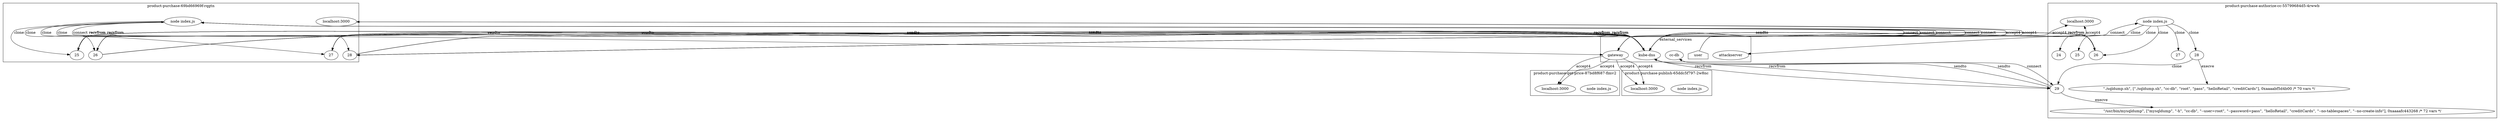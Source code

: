 digraph G {
	subgraph "cluster_ product-purchase-69bd66969f-rqgtn " {
		label=" product-purchase-69bd66969f-rqgtn "
		98239 [label="node index.js"]
		"product-purchase_localhost_3000" [label="localhost:3000"]
		"product-purchase_localhost_3000" [label="localhost:3000"]
		98239 -> 3675 [label=clone]
		98239 -> 3686 [label=clone]
		98239 -> 3680 [label=clone]
		98239 -> 3697 [label=clone]
		3675 [label=25]
		3686 [label=26]
		3680 [label=27]
		3697 [label=28]
	}
	subgraph "cluster_ product-purchase-get-price-87bd8f687-flmv2 " {
		label=" product-purchase-get-price-87bd8f687-flmv2 "
		99124 [label="node index.js"]
		"product-purchase-get-price_localhost_3000" [label="localhost:3000"]
		"product-purchase-get-price_localhost_3000" [label="localhost:3000"]
	}
	subgraph "cluster_ product-purchase-publish-65ddc5f797-2w8nc " {
		label=" product-purchase-publish-65ddc5f797-2w8nc "
		769 [label="node index.js"]
		"product-purchase-publish_localhost_3000" [label="localhost:3000"]
		"product-purchase-publish_localhost_3000" [label="localhost:3000"]
	}
	subgraph "cluster_ product-purchase-authorize-cc-55799684d5-4rwwb " {
		label=" product-purchase-authorize-cc-55799684d5-4rwwb "
		2501 [label="node index.js"]
		"product-purchase-authorize-cc_localhost_3000" [label="localhost:3000"]
		"product-purchase-authorize-cc_localhost_3000" [label="localhost:3000"]
		2501 -> 3927 [label=clone]
		2501 -> 3921 [label=clone]
		2501 -> 3919 [label=clone]
		2501 -> 3931 [label=clone]
		2501 -> 4000 [label=clone]
		3927 [label=24]
		3921 [label=25]
		3919 [label=26]
		3931 [label=27]
		4000 [label=28]
		" product-purchase-authorize-cc-55799684d5-4rwwb _./sqldump.sh cc-db root pass helloRetail creditCards" [label="\"./sqldump.sh\", [\"./sqldump.sh\", \"cc-db\", \"root\", \"pass\", \"helloRetail\", \"creditCards\"], 0xaaaabf5d4b00 /* 70 vars */"]
		4000 -> " product-purchase-authorize-cc-55799684d5-4rwwb _./sqldump.sh cc-db root pass helloRetail creditCards" [label=execve]
		4000 -> 4007 [label=clone]
		4007 [label=29]
		" product-purchase-authorize-cc-55799684d5-4rwwb _mysqldump -h cc-db --user=root --password=pass helloRetail creditCards --no-tablespaces --no-create-info" [label="\"/usr/bin/mysqldump\", [\"mysqldump\", \"-h\", \"cc-db\", \"--user=root\", \"--password=pass\", \"helloRetail\", \"creditCards\", \"--no-tablespaces\", \"--no-create-info\"], 0xaaaafc443268 /* 72 vars */"]
		4007 -> " product-purchase-authorize-cc-55799684d5-4rwwb _mysqldump -h cc-db --user=root --password=pass helloRetail creditCards --no-tablespaces --no-create-info" [label=execve]
	}
	subgraph cluster_services {
		label=external_services
		user [shape=house]
		user -> "product-purchase_localhost_3000" [label=accept4]
		user -> "product-purchase_localhost_3000" [label=accept4]
		"10.107.89.58_8080" [label=gateway]
		98239 -> "10.107.89.58_8080" [label=connect dir=both]
		"10.107.89.58_8080" [label=gateway]
		98239 -> "10.107.89.58_8080" [label=connect dir=both]
		"10.107.89.58_8080" [label=gateway]
		98239 -> "10.107.89.58_8080" [label=connect dir=both]
		"10.107.89.58_8080" [label=gateway]
		98239 -> "10.107.89.58_8080" [label=connect dir=both]
		"10.107.89.58_8080" [label=gateway]
		98239 -> "10.107.89.58_8080" [label=connect dir=both]
		"10.107.89.58_8080" [label=gateway]
		98239 -> "10.107.89.58_8080" [label=connect dir=both]
		"10.96.0.10_53" [label="kube-dns"]
		3675 -> "10.96.0.10_53" [label=sendto]
		"10.96.0.10_53" [label="kube-dns"]
		3675 -> "10.96.0.10_53" [label=sendto]
		"10.96.0.10_53" [label="kube-dns"]
		"10.96.0.10_53" -> 3675 [label=recvfrom]
		"10.96.0.10_53" [label="kube-dns"]
		"10.96.0.10_53" -> 3675 [label=recvfrom]
		"10.96.0.10_53" [label="kube-dns"]
		3675 -> "10.96.0.10_53" [label=sendto]
		"10.96.0.10_53" [label="kube-dns"]
		3675 -> "10.96.0.10_53" [label=sendto]
		"10.96.0.10_53" [label="kube-dns"]
		"10.96.0.10_53" -> 3675 [label=recvfrom]
		"10.96.0.10_53" [label="kube-dns"]
		"10.96.0.10_53" -> 3675 [label=recvfrom]
		"10.96.0.10_53" [label="kube-dns"]
		3675 -> "10.96.0.10_53" [label=sendto]
		"10.96.0.10_53" [label="kube-dns"]
		3675 -> "10.96.0.10_53" [label=sendto]
		"10.96.0.10_53" [label="kube-dns"]
		"10.96.0.10_53" -> 3675 [label=recvfrom]
		"10.96.0.10_53" [label="kube-dns"]
		"10.96.0.10_53" -> 3675 [label=recvfrom]
		"10.96.0.10_53" [label="kube-dns"]
		3675 -> "10.96.0.10_53" [label=sendto]
		"10.96.0.10_53" [label="kube-dns"]
		3675 -> "10.96.0.10_53" [label=sendto]
		"10.96.0.10_53" [label="kube-dns"]
		"10.96.0.10_53" -> 3675 [label=recvfrom]
		"10.96.0.10_53" [label="kube-dns"]
		"10.96.0.10_53" -> 3675 [label=recvfrom]
		"10.96.0.10_53" [label="kube-dns"]
		3675 -> "10.96.0.10_53" [label=sendto]
		"10.96.0.10_53" [label="kube-dns"]
		3675 -> "10.96.0.10_53" [label=sendto]
		"10.96.0.10_53" [label="kube-dns"]
		"10.96.0.10_53" -> 3675 [label=recvfrom]
		"10.96.0.10_53" [label="kube-dns"]
		"10.96.0.10_53" -> 3675 [label=recvfrom]
		"10.96.0.10_53" [label="kube-dns"]
		3675 -> "10.96.0.10_53" [label=sendto]
		"10.96.0.10_53" [label="kube-dns"]
		3675 -> "10.96.0.10_53" [label=sendto]
		"10.96.0.10_53" [label="kube-dns"]
		"10.96.0.10_53" -> 3675 [label=recvfrom]
		"10.96.0.10_53" [label="kube-dns"]
		"10.96.0.10_53" -> 3675 [label=recvfrom]
		"10.96.0.10_53" [label="kube-dns"]
		3675 -> "10.96.0.10_53" [label=sendto]
		"10.96.0.10_53" [label="kube-dns"]
		3675 -> "10.96.0.10_53" [label=sendto]
		"10.96.0.10_53" [label="kube-dns"]
		"10.96.0.10_53" -> 3675 [label=recvfrom]
		"10.96.0.10_53" [label="kube-dns"]
		"10.96.0.10_53" -> 3675 [label=recvfrom]
		"10.96.0.10_53" [label="kube-dns"]
		3675 -> "10.96.0.10_53" [label=sendto]
		"10.96.0.10_53" [label="kube-dns"]
		3675 -> "10.96.0.10_53" [label=sendto]
		"10.96.0.10_53" [label="kube-dns"]
		"10.96.0.10_53" -> 3675 [label=recvfrom]
		"10.96.0.10_53" [label="kube-dns"]
		"10.96.0.10_53" -> 3675 [label=recvfrom]
		"10.96.0.10_53" [label="kube-dns"]
		3686 -> "10.96.0.10_53" [label=sendto]
		"10.96.0.10_53" [label="kube-dns"]
		3686 -> "10.96.0.10_53" [label=sendto]
		"10.96.0.10_53" [label="kube-dns"]
		"10.96.0.10_53" -> 3686 [label=recvfrom]
		"10.96.0.10_53" [label="kube-dns"]
		"10.96.0.10_53" -> 3686 [label=recvfrom]
		"10.96.0.10_53" [label="kube-dns"]
		3686 -> "10.96.0.10_53" [label=sendto]
		"10.96.0.10_53" [label="kube-dns"]
		3686 -> "10.96.0.10_53" [label=sendto]
		"10.96.0.10_53" [label="kube-dns"]
		"10.96.0.10_53" -> 3686 [label=recvfrom]
		"10.96.0.10_53" [label="kube-dns"]
		"10.96.0.10_53" -> 3686 [label=recvfrom]
		"10.96.0.10_53" [label="kube-dns"]
		3686 -> "10.96.0.10_53" [label=sendto]
		"10.96.0.10_53" [label="kube-dns"]
		3686 -> "10.96.0.10_53" [label=sendto]
		"10.96.0.10_53" [label="kube-dns"]
		"10.96.0.10_53" -> 3686 [label=recvfrom]
		"10.96.0.10_53" [label="kube-dns"]
		"10.96.0.10_53" -> 3686 [label=recvfrom]
		"10.96.0.10_53" [label="kube-dns"]
		3686 -> "10.96.0.10_53" [label=sendto]
		"10.96.0.10_53" [label="kube-dns"]
		3686 -> "10.96.0.10_53" [label=sendto]
		"10.96.0.10_53" [label="kube-dns"]
		"10.96.0.10_53" -> 3686 [label=recvfrom]
		"10.96.0.10_53" [label="kube-dns"]
		"10.96.0.10_53" -> 3686 [label=recvfrom]
		"10.96.0.10_53" [label="kube-dns"]
		3680 -> "10.96.0.10_53" [label=sendto]
		"10.96.0.10_53" [label="kube-dns"]
		3680 -> "10.96.0.10_53" [label=sendto]
		"10.96.0.10_53" [label="kube-dns"]
		"10.96.0.10_53" -> 3680 [label=recvfrom]
		"10.96.0.10_53" [label="kube-dns"]
		"10.96.0.10_53" -> 3680 [label=recvfrom]
		"10.96.0.10_53" [label="kube-dns"]
		3680 -> "10.96.0.10_53" [label=sendto]
		"10.96.0.10_53" [label="kube-dns"]
		3680 -> "10.96.0.10_53" [label=sendto]
		"10.96.0.10_53" [label="kube-dns"]
		"10.96.0.10_53" -> 3680 [label=recvfrom]
		"10.96.0.10_53" [label="kube-dns"]
		"10.96.0.10_53" -> 3680 [label=recvfrom]
		"10.96.0.10_53" [label="kube-dns"]
		3680 -> "10.96.0.10_53" [label=sendto]
		"10.96.0.10_53" [label="kube-dns"]
		3680 -> "10.96.0.10_53" [label=sendto]
		"10.96.0.10_53" [label="kube-dns"]
		"10.96.0.10_53" -> 3680 [label=recvfrom]
		"10.96.0.10_53" [label="kube-dns"]
		"10.96.0.10_53" -> 3680 [label=recvfrom]
		"10.96.0.10_53" [label="kube-dns"]
		3680 -> "10.96.0.10_53" [label=sendto]
		"10.96.0.10_53" [label="kube-dns"]
		3680 -> "10.96.0.10_53" [label=sendto]
		"10.96.0.10_53" [label="kube-dns"]
		"10.96.0.10_53" -> 3680 [label=recvfrom]
		"10.96.0.10_53" [label="kube-dns"]
		"10.96.0.10_53" -> 3680 [label=recvfrom]
		"10.96.0.10_53" [label="kube-dns"]
		3680 -> "10.96.0.10_53" [label=sendto]
		"10.96.0.10_53" [label="kube-dns"]
		3680 -> "10.96.0.10_53" [label=sendto]
		"10.96.0.10_53" [label="kube-dns"]
		"10.96.0.10_53" -> 3680 [label=recvfrom]
		"10.96.0.10_53" [label="kube-dns"]
		"10.96.0.10_53" -> 3680 [label=recvfrom]
		"10.96.0.10_53" [label="kube-dns"]
		3680 -> "10.96.0.10_53" [label=sendto]
		"10.96.0.10_53" [label="kube-dns"]
		3680 -> "10.96.0.10_53" [label=sendto]
		"10.96.0.10_53" [label="kube-dns"]
		"10.96.0.10_53" -> 3680 [label=recvfrom]
		"10.96.0.10_53" [label="kube-dns"]
		"10.96.0.10_53" -> 3680 [label=recvfrom]
		"10.96.0.10_53" [label="kube-dns"]
		3680 -> "10.96.0.10_53" [label=sendto]
		"10.96.0.10_53" [label="kube-dns"]
		3680 -> "10.96.0.10_53" [label=sendto]
		"10.96.0.10_53" [label="kube-dns"]
		"10.96.0.10_53" -> 3680 [label=recvfrom]
		"10.96.0.10_53" [label="kube-dns"]
		"10.96.0.10_53" -> 3680 [label=recvfrom]
		"10.96.0.10_53" [label="kube-dns"]
		3680 -> "10.96.0.10_53" [label=sendto]
		"10.96.0.10_53" [label="kube-dns"]
		3680 -> "10.96.0.10_53" [label=sendto]
		"10.96.0.10_53" [label="kube-dns"]
		"10.96.0.10_53" -> 3680 [label=recvfrom]
		"10.96.0.10_53" [label="kube-dns"]
		"10.96.0.10_53" -> 3680 [label=recvfrom]
		"10.96.0.10_53" [label="kube-dns"]
		3697 -> "10.96.0.10_53" [label=sendto]
		"10.96.0.10_53" [label="kube-dns"]
		3697 -> "10.96.0.10_53" [label=sendto]
		"10.96.0.10_53" [label="kube-dns"]
		"10.96.0.10_53" -> 3697 [label=recvfrom]
		"10.96.0.10_53" [label="kube-dns"]
		"10.96.0.10_53" -> 3697 [label=recvfrom]
		"10.96.0.10_53" [label="kube-dns"]
		3697 -> "10.96.0.10_53" [label=sendto]
		"10.96.0.10_53" [label="kube-dns"]
		3697 -> "10.96.0.10_53" [label=sendto]
		"10.96.0.10_53" [label="kube-dns"]
		"10.96.0.10_53" -> 3697 [label=recvfrom]
		"10.96.0.10_53" [label="kube-dns"]
		"10.96.0.10_53" -> 3697 [label=recvfrom]
		"10.96.0.10_53" [label="kube-dns"]
		3697 -> "10.96.0.10_53" [label=sendto]
		"10.96.0.10_53" [label="kube-dns"]
		3697 -> "10.96.0.10_53" [label=sendto]
		"10.96.0.10_53" [label="kube-dns"]
		"10.96.0.10_53" -> 3697 [label=recvfrom]
		"10.96.0.10_53" [label="kube-dns"]
		"10.96.0.10_53" -> 3697 [label=recvfrom]
		"10.96.0.10_53" [label="kube-dns"]
		3697 -> "10.96.0.10_53" [label=sendto]
		"10.96.0.10_53" [label="kube-dns"]
		3697 -> "10.96.0.10_53" [label=sendto]
		"10.96.0.10_53" [label="kube-dns"]
		"10.96.0.10_53" -> 3697 [label=recvfrom]
		"10.96.0.10_53" [label="kube-dns"]
		"10.96.0.10_53" -> 3697 [label=recvfrom]
		"10.107.89.58_8080" -> "product-purchase-get-price_localhost_3000" [label=accept4]
		"10.107.89.58_8080" -> "product-purchase-get-price_localhost_3000" [label=accept4]
		"10.107.89.58_8080" -> "product-purchase-publish_localhost_3000" [label=accept4]
		"10.107.89.58_8080" -> "product-purchase-publish_localhost_3000" [label=accept4]
		"10.107.89.58_8080" -> "product-purchase-authorize-cc_localhost_3000" [label=accept4]
		"10.107.89.58_8080" -> "product-purchase-authorize-cc_localhost_3000" [label=accept4]
		"10.102.127.72_8889" [label=attackserver]
		2501 -> "10.102.127.72_8889" [label=connect dir=both]
		"10.96.0.10_53" [label="kube-dns"]
		3919 -> "10.96.0.10_53" [label=sendto]
		"10.96.0.10_53" [label="kube-dns"]
		3919 -> "10.96.0.10_53" [label=sendto]
		"10.96.0.10_53" [label="kube-dns"]
		"10.96.0.10_53" -> 3919 [label=recvfrom]
		"10.96.0.10_53" [label="kube-dns"]
		"10.96.0.10_53" -> 3919 [label=recvfrom]
		"10.96.0.10_53" [label="kube-dns"]
		3919 -> "10.96.0.10_53" [label=sendto]
		"10.96.0.10_53" [label="kube-dns"]
		3919 -> "10.96.0.10_53" [label=sendto]
		"10.96.0.10_53" [label="kube-dns"]
		"10.96.0.10_53" -> 3919 [label=recvfrom]
		"10.96.0.10_53" [label="kube-dns"]
		"10.96.0.10_53" -> 3919 [label=recvfrom]
		"10.96.0.10_53" [label="kube-dns"]
		3919 -> "10.96.0.10_53" [label=sendto]
		"10.96.0.10_53" [label="kube-dns"]
		3919 -> "10.96.0.10_53" [label=sendto]
		"10.96.0.10_53" [label="kube-dns"]
		"10.96.0.10_53" -> 3919 [label=recvfrom]
		"10.96.0.10_53" [label="kube-dns"]
		"10.96.0.10_53" -> 3919 [label=recvfrom]
		"10.96.0.10_53" [label="kube-dns"]
		3919 -> "10.96.0.10_53" [label=sendto]
		"10.96.0.10_53" [label="kube-dns"]
		3919 -> "10.96.0.10_53" [label=sendto]
		"10.96.0.10_53" [label="kube-dns"]
		"10.96.0.10_53" -> 3919 [label=recvfrom]
		"10.96.0.10_53" [label="kube-dns"]
		"10.96.0.10_53" -> 3919 [label=recvfrom]
		"10.96.0.10_53" [label="kube-dns"]
		4007 -> "10.96.0.10_53" [label=sendto]
		"10.96.0.10_53" [label="kube-dns"]
		4007 -> "10.96.0.10_53" [label=sendto]
		"10.96.0.10_53" [label="kube-dns"]
		"10.96.0.10_53" -> 4007 [label=recvfrom]
		"10.96.0.10_53" [label="kube-dns"]
		"10.96.0.10_53" -> 4007 [label=recvfrom]
		"10.97.140.142_3306" [label="cc-db"]
		4007 -> "10.97.140.142_3306" [label=connect dir=both]
	}
}
